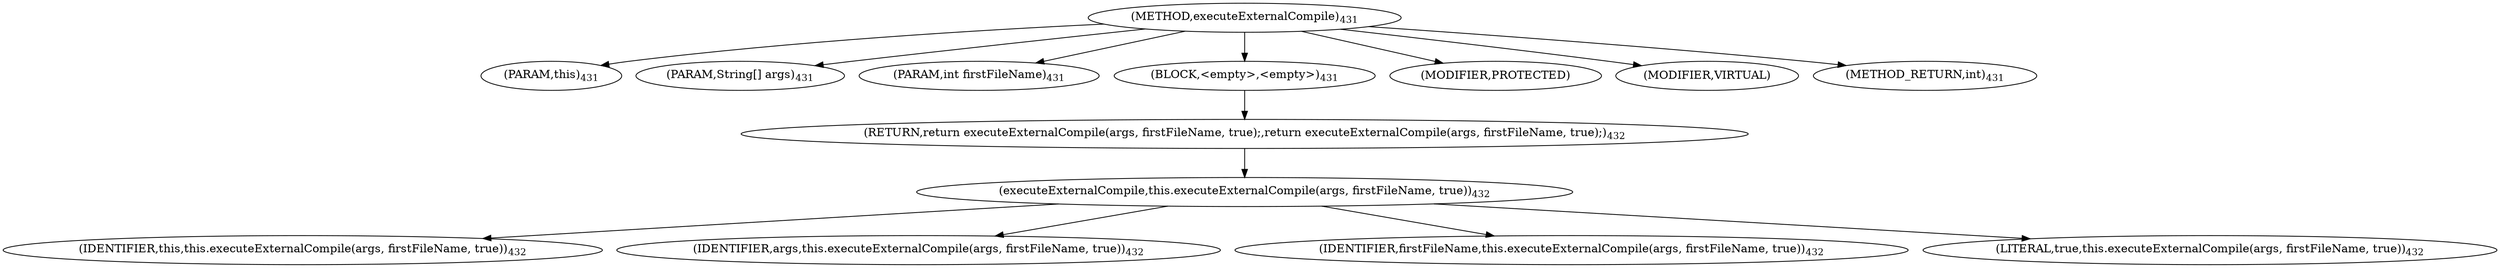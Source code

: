 digraph "executeExternalCompile" {  
"1077" [label = <(METHOD,executeExternalCompile)<SUB>431</SUB>> ]
"47" [label = <(PARAM,this)<SUB>431</SUB>> ]
"1078" [label = <(PARAM,String[] args)<SUB>431</SUB>> ]
"1079" [label = <(PARAM,int firstFileName)<SUB>431</SUB>> ]
"1080" [label = <(BLOCK,&lt;empty&gt;,&lt;empty&gt;)<SUB>431</SUB>> ]
"1081" [label = <(RETURN,return executeExternalCompile(args, firstFileName, true);,return executeExternalCompile(args, firstFileName, true);)<SUB>432</SUB>> ]
"1082" [label = <(executeExternalCompile,this.executeExternalCompile(args, firstFileName, true))<SUB>432</SUB>> ]
"46" [label = <(IDENTIFIER,this,this.executeExternalCompile(args, firstFileName, true))<SUB>432</SUB>> ]
"1083" [label = <(IDENTIFIER,args,this.executeExternalCompile(args, firstFileName, true))<SUB>432</SUB>> ]
"1084" [label = <(IDENTIFIER,firstFileName,this.executeExternalCompile(args, firstFileName, true))<SUB>432</SUB>> ]
"1085" [label = <(LITERAL,true,this.executeExternalCompile(args, firstFileName, true))<SUB>432</SUB>> ]
"1086" [label = <(MODIFIER,PROTECTED)> ]
"1087" [label = <(MODIFIER,VIRTUAL)> ]
"1088" [label = <(METHOD_RETURN,int)<SUB>431</SUB>> ]
  "1077" -> "47" 
  "1077" -> "1078" 
  "1077" -> "1079" 
  "1077" -> "1080" 
  "1077" -> "1086" 
  "1077" -> "1087" 
  "1077" -> "1088" 
  "1080" -> "1081" 
  "1081" -> "1082" 
  "1082" -> "46" 
  "1082" -> "1083" 
  "1082" -> "1084" 
  "1082" -> "1085" 
}
